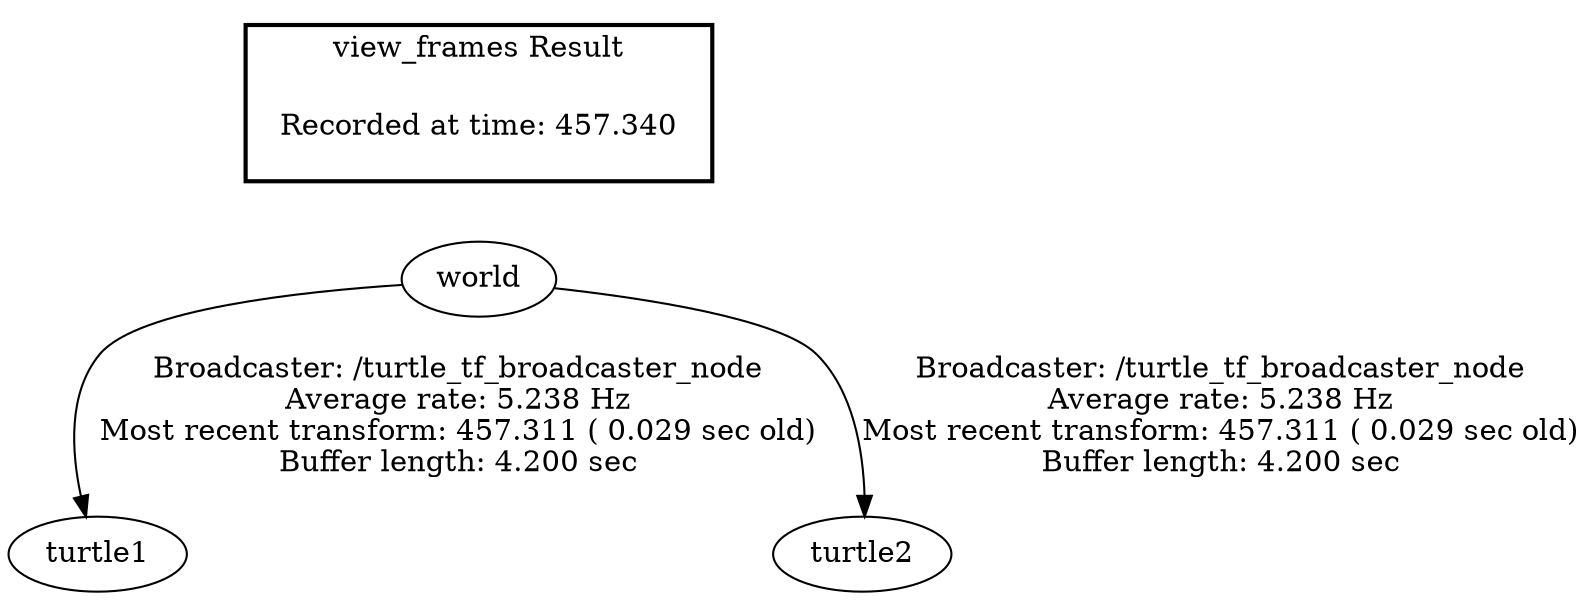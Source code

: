 digraph G {
"world" -> "turtle1"[label="Broadcaster: /turtle_tf_broadcaster_node\nAverage rate: 5.238 Hz\nMost recent transform: 457.311 ( 0.029 sec old)\nBuffer length: 4.200 sec\n"];
"world" -> "turtle2"[label="Broadcaster: /turtle_tf_broadcaster_node\nAverage rate: 5.238 Hz\nMost recent transform: 457.311 ( 0.029 sec old)\nBuffer length: 4.200 sec\n"];
edge [style=invis];
 subgraph cluster_legend { style=bold; color=black; label ="view_frames Result";
"Recorded at time: 457.340"[ shape=plaintext ] ;
 }->"world";
}